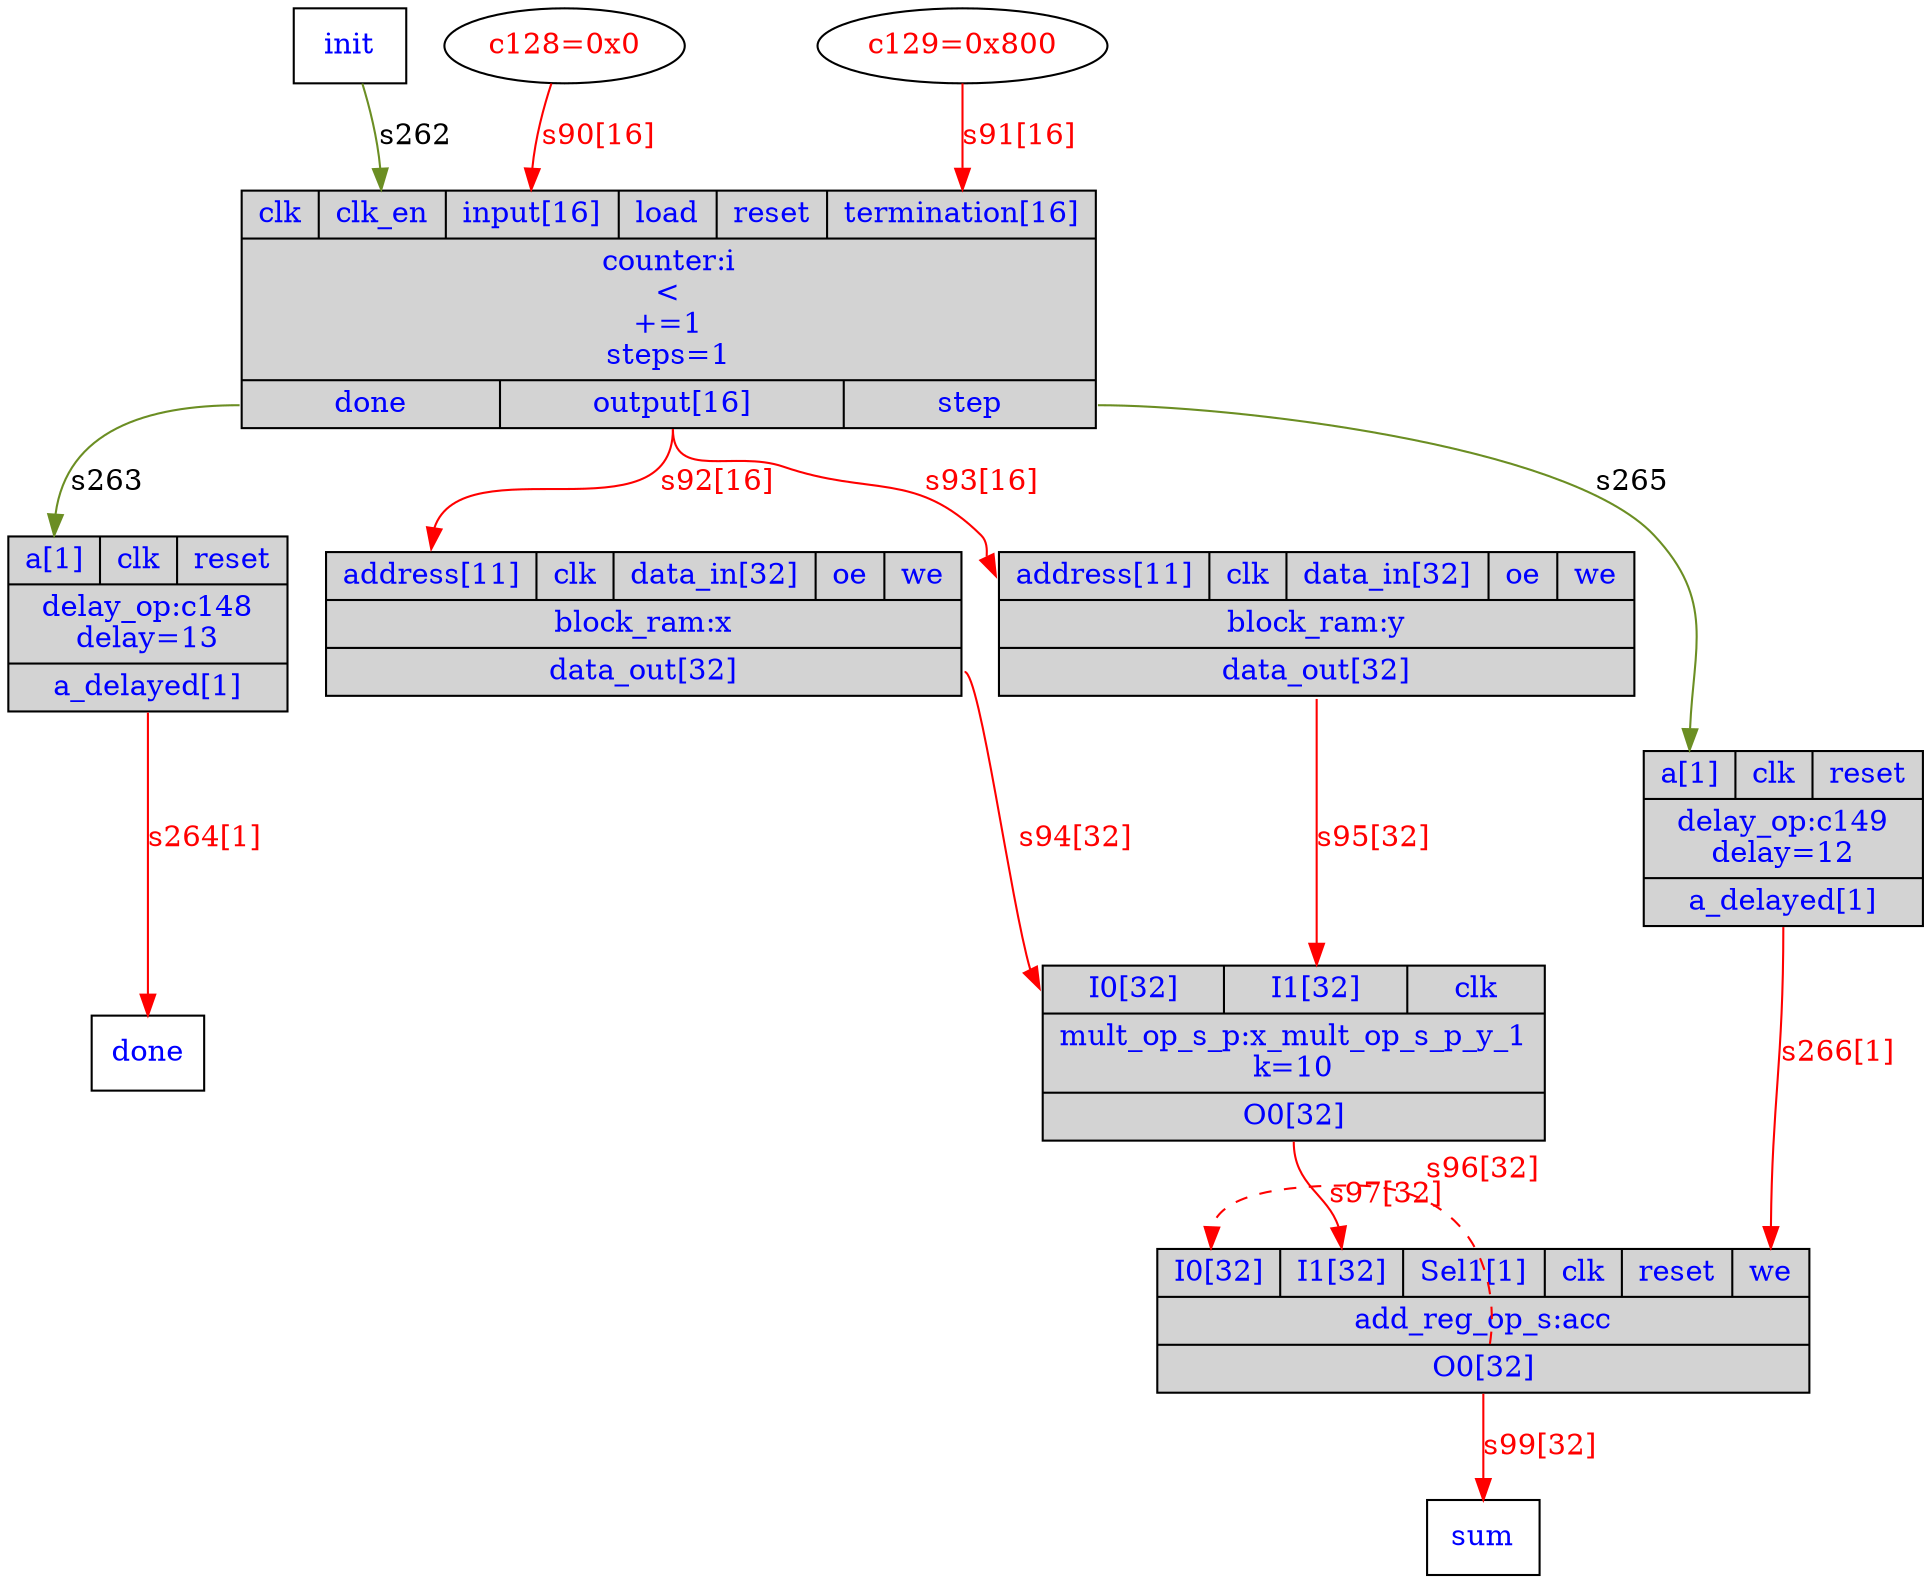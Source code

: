 digraph dotprod10 {
	// Components (Nodes)
	"sum" [shape=msquare fontcolor=blue label="sum"];
	"done" [shape=msquare fontcolor=blue label="done"];
	"c128" [fontcolor=red label="c128=0x0"];
	"i" [shape=record, fontcolor=blue, style="filled", fillcolor="lightgray", label="{{<clk>clk|<clk_en>clk_en|<input>input[16]|<load>load|<reset>reset|<termination>termination[16]}|counter:i\n\<\n+=1\nsteps=1|{<done>done|<output>output[16]|<step>step}}"];
	"init" [shape=msquare fontcolor=blue label="init"];
	"acc" [shape=record, fontcolor=blue, style="filled", fillcolor="lightgray", label="{{<I0>I0[32]|<I1>I1[32]|<Sel1>Sel1[1]|<clk>clk|<reset>reset|<we>we}|add_reg_op_s:acc|{<O0>O0[32]}}"];
	"c149" [shape=record, fontcolor=blue, style="filled", fillcolor="lightgray", label="{{<a>a[1]|<clk>clk|<reset>reset}|delay_op:c149\ndelay=12|{<a_delayed>a_delayed[1]}}"];
	"c129" [fontcolor=red label="c129=0x800"];
	"c148" [shape=record, fontcolor=blue, style="filled", fillcolor="lightgray", label="{{<a>a[1]|<clk>clk|<reset>reset}|delay_op:c148\ndelay=13|{<a_delayed>a_delayed[1]}}"];
	"x" [shape=record, fontcolor=blue, style="filled", fillcolor="lightgray", label="{{<address>address[11]|<clk>clk|<data_in>data_in[32]|<oe>oe|<we>we}|block_ram:x|{<data_out>data_out[32]}}"];
	"x_mult_op_s_p_y_1" [shape=record, fontcolor=blue, style="filled", fillcolor="lightgray", label="{{<I0>I0[32]|<I1>I1[32]|<clk>clk}|mult_op_s_p:x_mult_op_s_p_y_1\nk=10|{<O0>O0[32]}}"];
	"y" [shape=record, fontcolor=blue, style="filled", fillcolor="lightgray", label="{{<address>address[11]|<clk>clk|<data_in>data_in[32]|<oe>oe|<we>we}|block_ram:y|{<data_out>data_out[32]}}"];

	// Signals (Edges)
	"acc":O0 -> "acc":I0 [label="s96[32]" color=red fontcolor=red style=dashed];
	"x":data_out -> "x_mult_op_s_p_y_1":I0 [label="s94[32]" color=red fontcolor=red];
	"i":step -> "c149":a [label="s265" color=olivedrab];
	"c149":a_delayed -> "acc":we [label="s266[1]" color=red fontcolor=red];
	"i":done -> "c148":a [label="s263" color=olivedrab];
	"init" -> "i":clk_en [label="s262" color=olivedrab];
	"c148":a_delayed -> "done" [label="s264[1]" color=red fontcolor=red];
	"y":data_out -> "x_mult_op_s_p_y_1":I1 [label="s95[32]" color=red fontcolor=red];
	"i":output -> "y":address [label="s93[16]" color=red fontcolor=red];
	"x_mult_op_s_p_y_1":O0 -> "acc":I1 [label="s97[32]" color=red fontcolor=red];
	"acc":O0 -> "sum" [label="s99[32]" color=red fontcolor=red];
	"c129" -> "i":termination [label="s91[16]" color=red fontcolor=red];
	"c128" -> "i":input [label="s90[16]" color=red fontcolor=red];
	"i":output -> "x":address [label="s92[16]" color=red fontcolor=red];
}